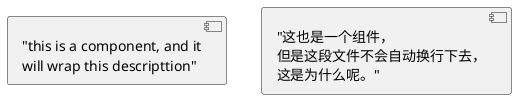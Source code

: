 {
  "sha1": "rpzmnqr1nnciutpixjpbxgxkfgcplls",
  "insertion": {
    "when": "2024-06-04T17:28:44.135Z",
    "url": "https://forum.plantuml.net/14830/something-planed-that-chinese-text-supports-word-wraps-too",
    "user": "plantuml@gmail.com"
  }
}
@startuml
skinparam wrapWidth 200

["this is a component, and it will wrap this descripttion"] as a

["这也是一个组件，但是这段文件不会自动换行下去，这是为什么呢。"] as b
@enduml
